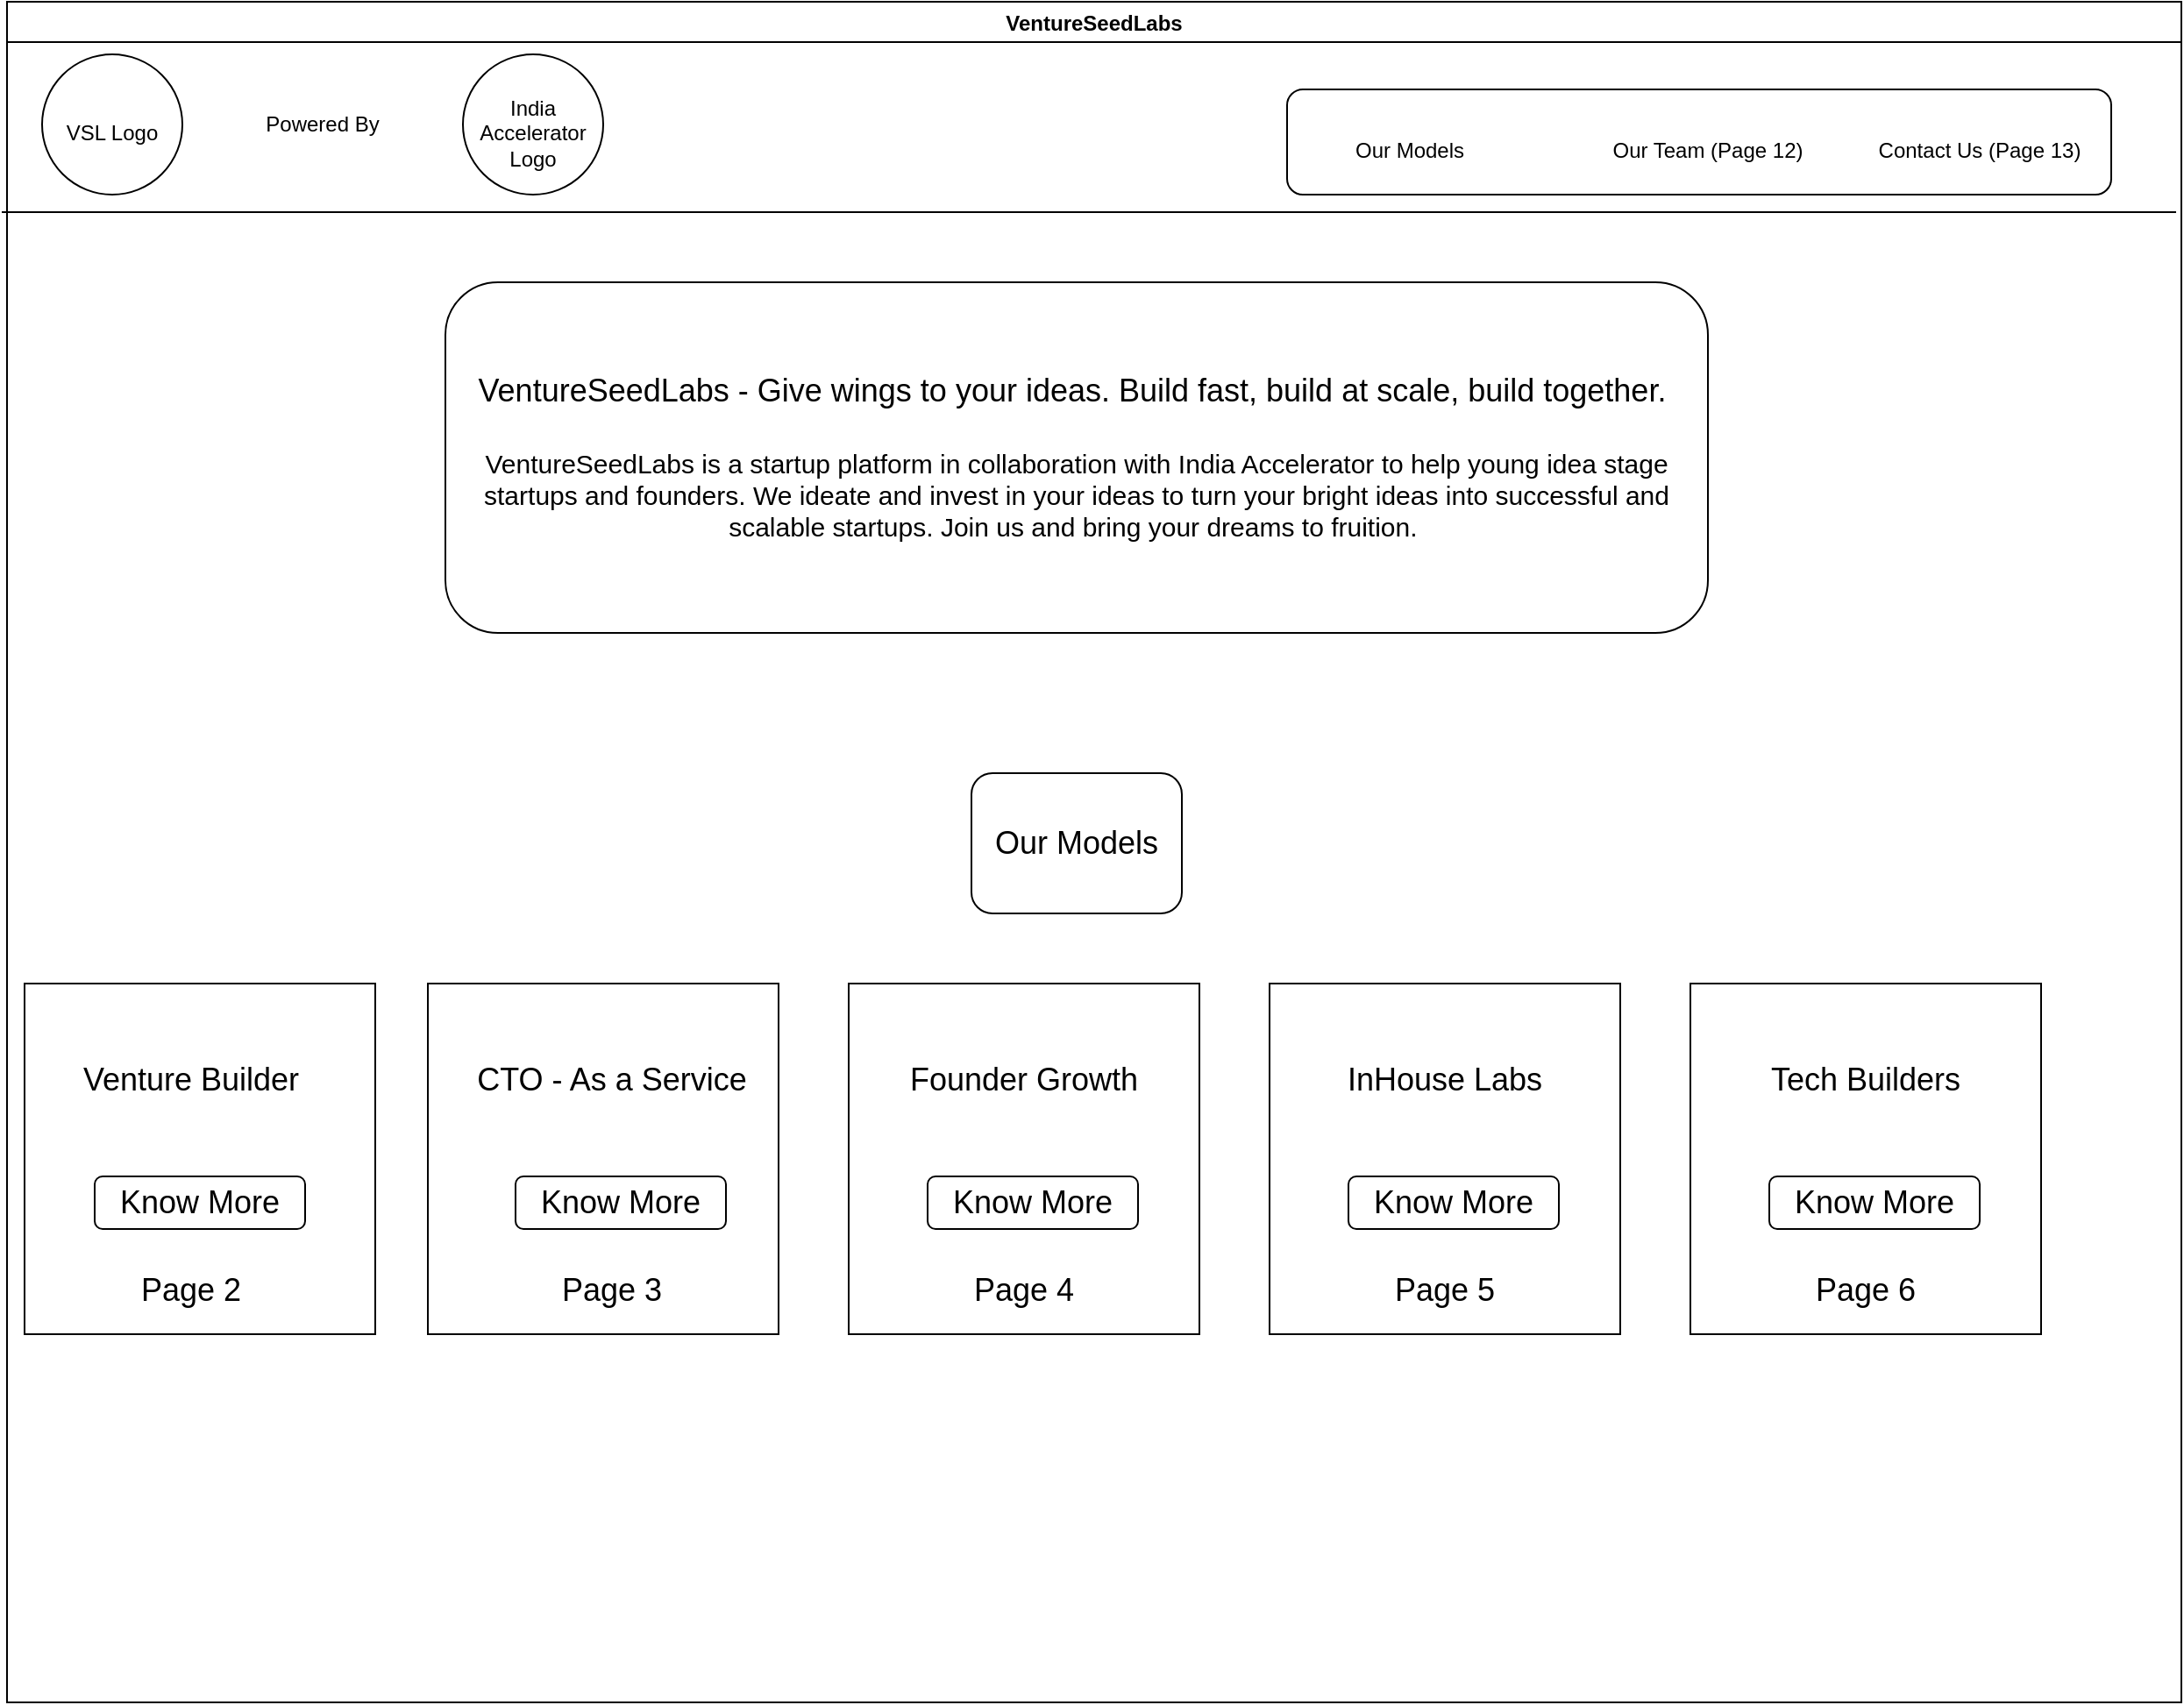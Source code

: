<mxfile version="16.2.7" type="github" pages="13">
  <diagram id="rbAwEeXNuUjx4V6ViA0t" name="Home Page">
    <mxGraphModel dx="1577" dy="1077" grid="1" gridSize="10" guides="1" tooltips="1" connect="1" arrows="1" fold="1" page="1" pageScale="1" pageWidth="3300" pageHeight="4681" background="#FFFFFF" math="0" shadow="0">
      <root>
        <mxCell id="0" />
        <mxCell id="1" parent="0" />
        <mxCell id="JtJ2rN92n4heIr2tVQup-1" value="VentureSeedLabs" style="swimlane;" parent="1" vertex="1">
          <mxGeometry x="403" y="160" width="1240" height="970" as="geometry" />
        </mxCell>
        <mxCell id="JtJ2rN92n4heIr2tVQup-4" value="" style="ellipse;whiteSpace=wrap;html=1;aspect=fixed;" parent="JtJ2rN92n4heIr2tVQup-1" vertex="1">
          <mxGeometry x="20" y="30" width="80" height="80" as="geometry" />
        </mxCell>
        <mxCell id="JtJ2rN92n4heIr2tVQup-5" value="VSL Logo" style="text;html=1;strokeColor=none;fillColor=none;align=center;verticalAlign=middle;whiteSpace=wrap;rounded=0;" parent="JtJ2rN92n4heIr2tVQup-1" vertex="1">
          <mxGeometry x="30" y="60" width="60" height="30" as="geometry" />
        </mxCell>
        <mxCell id="JtJ2rN92n4heIr2tVQup-6" value="Powered By" style="text;html=1;strokeColor=none;fillColor=none;align=center;verticalAlign=middle;whiteSpace=wrap;rounded=0;" parent="JtJ2rN92n4heIr2tVQup-1" vertex="1">
          <mxGeometry x="130" y="55" width="100" height="30" as="geometry" />
        </mxCell>
        <mxCell id="JtJ2rN92n4heIr2tVQup-7" value="" style="ellipse;whiteSpace=wrap;html=1;aspect=fixed;" parent="JtJ2rN92n4heIr2tVQup-1" vertex="1">
          <mxGeometry x="260" y="30" width="80" height="80" as="geometry" />
        </mxCell>
        <mxCell id="JtJ2rN92n4heIr2tVQup-8" value="India Accelerator Logo" style="text;html=1;strokeColor=none;fillColor=none;align=center;verticalAlign=middle;whiteSpace=wrap;rounded=0;" parent="JtJ2rN92n4heIr2tVQup-1" vertex="1">
          <mxGeometry x="270" y="60" width="60" height="30" as="geometry" />
        </mxCell>
        <mxCell id="JtJ2rN92n4heIr2tVQup-9" value="" style="rounded=1;whiteSpace=wrap;html=1;" parent="JtJ2rN92n4heIr2tVQup-1" vertex="1">
          <mxGeometry x="730" y="50" width="470" height="60" as="geometry" />
        </mxCell>
        <mxCell id="JtJ2rN92n4heIr2tVQup-10" value="Our Models" style="text;html=1;strokeColor=none;fillColor=none;align=center;verticalAlign=middle;whiteSpace=wrap;rounded=0;" parent="JtJ2rN92n4heIr2tVQup-1" vertex="1">
          <mxGeometry x="750" y="70" width="100" height="30" as="geometry" />
        </mxCell>
        <mxCell id="JtJ2rN92n4heIr2tVQup-11" value="Our Team (Page 12)" style="text;html=1;strokeColor=none;fillColor=none;align=center;verticalAlign=middle;whiteSpace=wrap;rounded=0;" parent="JtJ2rN92n4heIr2tVQup-1" vertex="1">
          <mxGeometry x="910" y="70" width="120" height="30" as="geometry" />
        </mxCell>
        <mxCell id="JtJ2rN92n4heIr2tVQup-12" value="Contact Us (Page 13)" style="text;html=1;strokeColor=none;fillColor=none;align=center;verticalAlign=middle;whiteSpace=wrap;rounded=0;" parent="JtJ2rN92n4heIr2tVQup-1" vertex="1">
          <mxGeometry x="1060" y="70" width="130" height="30" as="geometry" />
        </mxCell>
        <mxCell id="JtJ2rN92n4heIr2tVQup-13" value="&lt;div style=&quot;font-size: 18px&quot;&gt;&lt;font style=&quot;font-size: 18px&quot;&gt;VentureSeedLabs - Give wings to your ideas. Build fast, build at scale, build together.&amp;nbsp;&lt;/font&gt;&lt;/div&gt;&lt;div style=&quot;font-size: 18px&quot;&gt;&lt;font style=&quot;font-size: 18px&quot;&gt;&lt;br&gt;&lt;/font&gt;&lt;/div&gt;&lt;div style=&quot;font-size: 15px&quot;&gt;&lt;font style=&quot;font-size: 15px&quot;&gt;VentureSeedLabs is a startup platform in collaboration with India Accelerator to help young idea stage startups and founders. We ideate and invest in your ideas to turn your bright ideas into successful and scalable startups. Join us and bring your dreams to fruition.&amp;nbsp;&lt;/font&gt;&lt;/div&gt;" style="rounded=1;whiteSpace=wrap;html=1;" parent="JtJ2rN92n4heIr2tVQup-1" vertex="1">
          <mxGeometry x="250" y="160" width="720" height="200" as="geometry" />
        </mxCell>
        <mxCell id="JtJ2rN92n4heIr2tVQup-14" value="Our Models" style="rounded=1;whiteSpace=wrap;html=1;fontSize=18;" parent="JtJ2rN92n4heIr2tVQup-1" vertex="1">
          <mxGeometry x="550" y="440" width="120" height="80" as="geometry" />
        </mxCell>
        <mxCell id="JtJ2rN92n4heIr2tVQup-15" value="" style="whiteSpace=wrap;html=1;aspect=fixed;fontSize=18;" parent="JtJ2rN92n4heIr2tVQup-1" vertex="1">
          <mxGeometry x="10" y="560" width="200" height="200" as="geometry" />
        </mxCell>
        <mxCell id="JtJ2rN92n4heIr2tVQup-16" value="" style="whiteSpace=wrap;html=1;aspect=fixed;fontSize=18;" parent="JtJ2rN92n4heIr2tVQup-1" vertex="1">
          <mxGeometry x="240" y="560" width="200" height="200" as="geometry" />
        </mxCell>
        <mxCell id="JtJ2rN92n4heIr2tVQup-17" value="" style="whiteSpace=wrap;html=1;aspect=fixed;fontSize=18;" parent="JtJ2rN92n4heIr2tVQup-1" vertex="1">
          <mxGeometry x="480" y="560" width="200" height="200" as="geometry" />
        </mxCell>
        <mxCell id="JtJ2rN92n4heIr2tVQup-18" value="" style="whiteSpace=wrap;html=1;aspect=fixed;fontSize=18;" parent="JtJ2rN92n4heIr2tVQup-1" vertex="1">
          <mxGeometry x="720" y="560" width="200" height="200" as="geometry" />
        </mxCell>
        <mxCell id="JtJ2rN92n4heIr2tVQup-19" value="" style="whiteSpace=wrap;html=1;aspect=fixed;fontSize=18;" parent="JtJ2rN92n4heIr2tVQup-1" vertex="1">
          <mxGeometry x="960" y="560" width="200" height="200" as="geometry" />
        </mxCell>
        <mxCell id="JtJ2rN92n4heIr2tVQup-20" value="Venture Builder" style="text;html=1;strokeColor=none;fillColor=none;align=center;verticalAlign=middle;whiteSpace=wrap;rounded=0;fontSize=18;" parent="JtJ2rN92n4heIr2tVQup-1" vertex="1">
          <mxGeometry x="20" y="600" width="170" height="30" as="geometry" />
        </mxCell>
        <mxCell id="JtJ2rN92n4heIr2tVQup-21" value="Know More" style="rounded=1;whiteSpace=wrap;html=1;fontSize=18;" parent="JtJ2rN92n4heIr2tVQup-1" vertex="1">
          <mxGeometry x="50" y="670" width="120" height="30" as="geometry" />
        </mxCell>
        <mxCell id="JtJ2rN92n4heIr2tVQup-22" value="Page 2" style="text;html=1;strokeColor=none;fillColor=none;align=center;verticalAlign=middle;whiteSpace=wrap;rounded=0;fontSize=18;" parent="JtJ2rN92n4heIr2tVQup-1" vertex="1">
          <mxGeometry x="70" y="720" width="70" height="30" as="geometry" />
        </mxCell>
        <mxCell id="JtJ2rN92n4heIr2tVQup-23" value="CTO - As a Service" style="text;html=1;strokeColor=none;fillColor=none;align=center;verticalAlign=middle;whiteSpace=wrap;rounded=0;fontSize=18;" parent="JtJ2rN92n4heIr2tVQup-1" vertex="1">
          <mxGeometry x="260" y="600" width="170" height="30" as="geometry" />
        </mxCell>
        <mxCell id="JtJ2rN92n4heIr2tVQup-24" value="Know More" style="rounded=1;whiteSpace=wrap;html=1;fontSize=18;" parent="JtJ2rN92n4heIr2tVQup-1" vertex="1">
          <mxGeometry x="290" y="670" width="120" height="30" as="geometry" />
        </mxCell>
        <mxCell id="JtJ2rN92n4heIr2tVQup-25" value="Page 3" style="text;html=1;strokeColor=none;fillColor=none;align=center;verticalAlign=middle;whiteSpace=wrap;rounded=0;fontSize=18;" parent="JtJ2rN92n4heIr2tVQup-1" vertex="1">
          <mxGeometry x="310" y="720" width="70" height="30" as="geometry" />
        </mxCell>
        <mxCell id="JtJ2rN92n4heIr2tVQup-26" value="Founder Growth" style="text;html=1;strokeColor=none;fillColor=none;align=center;verticalAlign=middle;whiteSpace=wrap;rounded=0;fontSize=18;" parent="JtJ2rN92n4heIr2tVQup-1" vertex="1">
          <mxGeometry x="495" y="600" width="170" height="30" as="geometry" />
        </mxCell>
        <mxCell id="JtJ2rN92n4heIr2tVQup-27" value="Know More" style="rounded=1;whiteSpace=wrap;html=1;fontSize=18;" parent="JtJ2rN92n4heIr2tVQup-1" vertex="1">
          <mxGeometry x="525" y="670" width="120" height="30" as="geometry" />
        </mxCell>
        <mxCell id="JtJ2rN92n4heIr2tVQup-28" value="Page 4" style="text;html=1;strokeColor=none;fillColor=none;align=center;verticalAlign=middle;whiteSpace=wrap;rounded=0;fontSize=18;" parent="JtJ2rN92n4heIr2tVQup-1" vertex="1">
          <mxGeometry x="545" y="720" width="70" height="30" as="geometry" />
        </mxCell>
        <mxCell id="JtJ2rN92n4heIr2tVQup-29" value="InHouse Labs" style="text;html=1;strokeColor=none;fillColor=none;align=center;verticalAlign=middle;whiteSpace=wrap;rounded=0;fontSize=18;" parent="JtJ2rN92n4heIr2tVQup-1" vertex="1">
          <mxGeometry x="735" y="600" width="170" height="30" as="geometry" />
        </mxCell>
        <mxCell id="JtJ2rN92n4heIr2tVQup-30" value="Know More" style="rounded=1;whiteSpace=wrap;html=1;fontSize=18;" parent="JtJ2rN92n4heIr2tVQup-1" vertex="1">
          <mxGeometry x="765" y="670" width="120" height="30" as="geometry" />
        </mxCell>
        <mxCell id="JtJ2rN92n4heIr2tVQup-31" value="Page 5" style="text;html=1;strokeColor=none;fillColor=none;align=center;verticalAlign=middle;whiteSpace=wrap;rounded=0;fontSize=18;" parent="JtJ2rN92n4heIr2tVQup-1" vertex="1">
          <mxGeometry x="785" y="720" width="70" height="30" as="geometry" />
        </mxCell>
        <mxCell id="JtJ2rN92n4heIr2tVQup-32" value="Tech Builders" style="text;html=1;strokeColor=none;fillColor=none;align=center;verticalAlign=middle;whiteSpace=wrap;rounded=0;fontSize=18;" parent="JtJ2rN92n4heIr2tVQup-1" vertex="1">
          <mxGeometry x="975" y="600" width="170" height="30" as="geometry" />
        </mxCell>
        <mxCell id="JtJ2rN92n4heIr2tVQup-33" value="Know More" style="rounded=1;whiteSpace=wrap;html=1;fontSize=18;" parent="JtJ2rN92n4heIr2tVQup-1" vertex="1">
          <mxGeometry x="1005" y="670" width="120" height="30" as="geometry" />
        </mxCell>
        <mxCell id="JtJ2rN92n4heIr2tVQup-34" value="Page 6" style="text;html=1;strokeColor=none;fillColor=none;align=center;verticalAlign=middle;whiteSpace=wrap;rounded=0;fontSize=18;" parent="JtJ2rN92n4heIr2tVQup-1" vertex="1">
          <mxGeometry x="1025" y="720" width="70" height="30" as="geometry" />
        </mxCell>
        <mxCell id="JtJ2rN92n4heIr2tVQup-3" value="" style="endArrow=none;html=1;rounded=0;" parent="1" edge="1">
          <mxGeometry width="50" height="50" relative="1" as="geometry">
            <mxPoint x="400" y="280" as="sourcePoint" />
            <mxPoint x="1640" y="280" as="targetPoint" />
          </mxGeometry>
        </mxCell>
      </root>
    </mxGraphModel>
  </diagram>
  <diagram id="kBw9785612ClEkIWHWKO" name="Venture Builder">
    <mxGraphModel dx="1351" dy="923" grid="1" gridSize="10" guides="1" tooltips="1" connect="1" arrows="1" fold="1" page="1" pageScale="1" pageWidth="3300" pageHeight="4681" math="0" shadow="0">
      <root>
        <mxCell id="-XawZFPsfkbd31cXzt6R-0" />
        <mxCell id="-XawZFPsfkbd31cXzt6R-1" parent="-XawZFPsfkbd31cXzt6R-0" />
        <mxCell id="TUGtd-KSBLQ66YEcIt8C-0" value="VentureSeedLabs" style="swimlane;" parent="-XawZFPsfkbd31cXzt6R-1" vertex="1">
          <mxGeometry x="400" y="160" width="1240" height="970" as="geometry" />
        </mxCell>
        <mxCell id="TUGtd-KSBLQ66YEcIt8C-1" value="" style="ellipse;whiteSpace=wrap;html=1;aspect=fixed;" parent="TUGtd-KSBLQ66YEcIt8C-0" vertex="1">
          <mxGeometry x="20" y="30" width="80" height="80" as="geometry" />
        </mxCell>
        <mxCell id="TUGtd-KSBLQ66YEcIt8C-2" value="iStartupWings Logo" style="text;html=1;strokeColor=none;fillColor=none;align=center;verticalAlign=middle;whiteSpace=wrap;rounded=0;" parent="TUGtd-KSBLQ66YEcIt8C-0" vertex="1">
          <mxGeometry x="30" y="60" width="60" height="30" as="geometry" />
        </mxCell>
        <mxCell id="TUGtd-KSBLQ66YEcIt8C-3" value="Powered By" style="text;html=1;strokeColor=none;fillColor=none;align=center;verticalAlign=middle;whiteSpace=wrap;rounded=0;" parent="TUGtd-KSBLQ66YEcIt8C-0" vertex="1">
          <mxGeometry x="130" y="55" width="100" height="30" as="geometry" />
        </mxCell>
        <mxCell id="TUGtd-KSBLQ66YEcIt8C-4" value="" style="ellipse;whiteSpace=wrap;html=1;aspect=fixed;" parent="TUGtd-KSBLQ66YEcIt8C-0" vertex="1">
          <mxGeometry x="260" y="30" width="80" height="80" as="geometry" />
        </mxCell>
        <mxCell id="TUGtd-KSBLQ66YEcIt8C-5" value="India Accelerator Logo" style="text;html=1;strokeColor=none;fillColor=none;align=center;verticalAlign=middle;whiteSpace=wrap;rounded=0;" parent="TUGtd-KSBLQ66YEcIt8C-0" vertex="1">
          <mxGeometry x="270" y="60" width="60" height="30" as="geometry" />
        </mxCell>
        <mxCell id="TUGtd-KSBLQ66YEcIt8C-6" value="" style="rounded=1;whiteSpace=wrap;html=1;" parent="TUGtd-KSBLQ66YEcIt8C-0" vertex="1">
          <mxGeometry x="730" y="50" width="470" height="60" as="geometry" />
        </mxCell>
        <mxCell id="TUGtd-KSBLQ66YEcIt8C-7" value="Home" style="text;html=1;strokeColor=none;fillColor=none;align=center;verticalAlign=middle;whiteSpace=wrap;rounded=0;" parent="TUGtd-KSBLQ66YEcIt8C-0" vertex="1">
          <mxGeometry x="750" y="70" width="100" height="30" as="geometry" />
        </mxCell>
        <mxCell id="TUGtd-KSBLQ66YEcIt8C-8" value="Our Team" style="text;html=1;strokeColor=none;fillColor=none;align=center;verticalAlign=middle;whiteSpace=wrap;rounded=0;" parent="TUGtd-KSBLQ66YEcIt8C-0" vertex="1">
          <mxGeometry x="910" y="70" width="100" height="30" as="geometry" />
        </mxCell>
        <mxCell id="TUGtd-KSBLQ66YEcIt8C-9" value="Contact Us" style="text;html=1;strokeColor=none;fillColor=none;align=center;verticalAlign=middle;whiteSpace=wrap;rounded=0;" parent="TUGtd-KSBLQ66YEcIt8C-0" vertex="1">
          <mxGeometry x="1080" y="70" width="100" height="30" as="geometry" />
        </mxCell>
        <mxCell id="TUGtd-KSBLQ66YEcIt8C-10" value="&lt;div&gt;&lt;div&gt;&lt;span style=&quot;font-size: 18px&quot;&gt;Venture Builder Model&amp;nbsp;&lt;/span&gt;&lt;/div&gt;&lt;div&gt;&lt;span style=&quot;font-size: 18px&quot;&gt;&lt;br&gt;&lt;/span&gt;&lt;/div&gt;&lt;div&gt;&lt;span style=&quot;font-size: 18px&quot;&gt;Let us be part of your startup journey in every way from Day 1. We will invest our energy and our resources to co-found your venture with you. You bring in your resources and we bring in ours and we go in equal partners to build something beautiful and valuable.&amp;nbsp;&lt;/span&gt;&lt;/div&gt;&lt;div&gt;&lt;span style=&quot;font-size: 18px&quot;&gt;&lt;br&gt;&lt;/span&gt;&lt;/div&gt;&lt;div&gt;&lt;span style=&quot;font-size: 18px&quot;&gt;Best For - Idea Stage Startups&lt;/span&gt;&lt;/div&gt;&lt;/div&gt;" style="rounded=1;whiteSpace=wrap;html=1;" parent="TUGtd-KSBLQ66YEcIt8C-0" vertex="1">
          <mxGeometry x="250" y="160" width="720" height="200" as="geometry" />
        </mxCell>
        <mxCell id="TUGtd-KSBLQ66YEcIt8C-18" value="Submit Interest" style="rounded=1;whiteSpace=wrap;html=1;fontSize=18;" parent="TUGtd-KSBLQ66YEcIt8C-0" vertex="1">
          <mxGeometry x="540" y="440" width="140" height="30" as="geometry" />
        </mxCell>
        <mxCell id="TUGtd-KSBLQ66YEcIt8C-19" value="Page 7" style="text;html=1;strokeColor=none;fillColor=none;align=center;verticalAlign=middle;whiteSpace=wrap;rounded=0;fontSize=18;" parent="TUGtd-KSBLQ66YEcIt8C-0" vertex="1">
          <mxGeometry x="585" y="490" width="70" height="30" as="geometry" />
        </mxCell>
        <mxCell id="TUGtd-KSBLQ66YEcIt8C-32" value="" style="endArrow=none;html=1;rounded=0;" parent="-XawZFPsfkbd31cXzt6R-1" edge="1">
          <mxGeometry width="50" height="50" relative="1" as="geometry">
            <mxPoint x="400" y="280" as="sourcePoint" />
            <mxPoint x="1640" y="280" as="targetPoint" />
          </mxGeometry>
        </mxCell>
      </root>
    </mxGraphModel>
  </diagram>
  <diagram id="pOjctjGr3d-DTDdJaB1w" name="CTO As A Service">
    <mxGraphModel dx="1351" dy="923" grid="1" gridSize="10" guides="1" tooltips="1" connect="1" arrows="1" fold="1" page="1" pageScale="1" pageWidth="3300" pageHeight="4681" math="0" shadow="0">
      <root>
        <mxCell id="6SK58al76nWCaRZFAXIG-0" />
        <mxCell id="6SK58al76nWCaRZFAXIG-1" parent="6SK58al76nWCaRZFAXIG-0" />
        <mxCell id="JKZrnRIAe60_HpN_opUd-0" value="VentureSeedLabs" style="swimlane;" parent="6SK58al76nWCaRZFAXIG-1" vertex="1">
          <mxGeometry x="400" y="160" width="1240" height="970" as="geometry" />
        </mxCell>
        <mxCell id="JKZrnRIAe60_HpN_opUd-1" value="" style="ellipse;whiteSpace=wrap;html=1;aspect=fixed;" parent="JKZrnRIAe60_HpN_opUd-0" vertex="1">
          <mxGeometry x="20" y="30" width="80" height="80" as="geometry" />
        </mxCell>
        <mxCell id="JKZrnRIAe60_HpN_opUd-2" value="iStartupWings Logo" style="text;html=1;strokeColor=none;fillColor=none;align=center;verticalAlign=middle;whiteSpace=wrap;rounded=0;" parent="JKZrnRIAe60_HpN_opUd-0" vertex="1">
          <mxGeometry x="30" y="60" width="60" height="30" as="geometry" />
        </mxCell>
        <mxCell id="JKZrnRIAe60_HpN_opUd-3" value="Powered By" style="text;html=1;strokeColor=none;fillColor=none;align=center;verticalAlign=middle;whiteSpace=wrap;rounded=0;" parent="JKZrnRIAe60_HpN_opUd-0" vertex="1">
          <mxGeometry x="130" y="55" width="100" height="30" as="geometry" />
        </mxCell>
        <mxCell id="JKZrnRIAe60_HpN_opUd-4" value="" style="ellipse;whiteSpace=wrap;html=1;aspect=fixed;" parent="JKZrnRIAe60_HpN_opUd-0" vertex="1">
          <mxGeometry x="260" y="30" width="80" height="80" as="geometry" />
        </mxCell>
        <mxCell id="JKZrnRIAe60_HpN_opUd-5" value="India Accelerator Logo" style="text;html=1;strokeColor=none;fillColor=none;align=center;verticalAlign=middle;whiteSpace=wrap;rounded=0;" parent="JKZrnRIAe60_HpN_opUd-0" vertex="1">
          <mxGeometry x="270" y="60" width="60" height="30" as="geometry" />
        </mxCell>
        <mxCell id="JKZrnRIAe60_HpN_opUd-6" value="" style="rounded=1;whiteSpace=wrap;html=1;" parent="JKZrnRIAe60_HpN_opUd-0" vertex="1">
          <mxGeometry x="730" y="50" width="470" height="60" as="geometry" />
        </mxCell>
        <mxCell id="JKZrnRIAe60_HpN_opUd-7" value="Home" style="text;html=1;strokeColor=none;fillColor=none;align=center;verticalAlign=middle;whiteSpace=wrap;rounded=0;" parent="JKZrnRIAe60_HpN_opUd-0" vertex="1">
          <mxGeometry x="750" y="70" width="100" height="30" as="geometry" />
        </mxCell>
        <mxCell id="JKZrnRIAe60_HpN_opUd-8" value="Our Team" style="text;html=1;strokeColor=none;fillColor=none;align=center;verticalAlign=middle;whiteSpace=wrap;rounded=0;" parent="JKZrnRIAe60_HpN_opUd-0" vertex="1">
          <mxGeometry x="910" y="70" width="100" height="30" as="geometry" />
        </mxCell>
        <mxCell id="JKZrnRIAe60_HpN_opUd-9" value="Contact Us" style="text;html=1;strokeColor=none;fillColor=none;align=center;verticalAlign=middle;whiteSpace=wrap;rounded=0;" parent="JKZrnRIAe60_HpN_opUd-0" vertex="1">
          <mxGeometry x="1080" y="70" width="100" height="30" as="geometry" />
        </mxCell>
        <mxCell id="JKZrnRIAe60_HpN_opUd-10" value="&lt;div&gt;&lt;span style=&quot;font-size: 18px&quot;&gt;&amp;nbsp;CTO As A Service Model&lt;/span&gt;&lt;/div&gt;&lt;div&gt;&lt;span style=&quot;font-size: 18px&quot;&gt;&lt;br&gt;&lt;/span&gt;&lt;/div&gt;&lt;div&gt;&lt;span style=&quot;font-size: 18px&quot;&gt;You have an idea. You are the CEO. You have done some work or could be at an idea stage.But Tech is a black hole? Struggling to decide the tech stack? Or Maybe you are still unclear on the product? Let us come in and be your CTO and take those worries away.&amp;nbsp;&lt;/span&gt;&lt;/div&gt;&lt;div&gt;&lt;span style=&quot;font-size: 18px&quot;&gt;&lt;br&gt;&lt;/span&gt;&lt;/div&gt;&lt;div&gt;&lt;span style=&quot;font-size: 18px&quot;&gt;Best For - Idea Stage Startups or even a little later&lt;/span&gt;&lt;/div&gt;" style="rounded=1;whiteSpace=wrap;html=1;" parent="JKZrnRIAe60_HpN_opUd-0" vertex="1">
          <mxGeometry x="250" y="160" width="720" height="200" as="geometry" />
        </mxCell>
        <mxCell id="JKZrnRIAe60_HpN_opUd-11" value="Submit Interest" style="rounded=1;whiteSpace=wrap;html=1;fontSize=18;" parent="JKZrnRIAe60_HpN_opUd-0" vertex="1">
          <mxGeometry x="540" y="440" width="140" height="30" as="geometry" />
        </mxCell>
        <mxCell id="JKZrnRIAe60_HpN_opUd-12" value="Page 8" style="text;html=1;strokeColor=none;fillColor=none;align=center;verticalAlign=middle;whiteSpace=wrap;rounded=0;fontSize=18;" parent="JKZrnRIAe60_HpN_opUd-0" vertex="1">
          <mxGeometry x="585" y="490" width="70" height="30" as="geometry" />
        </mxCell>
        <mxCell id="JKZrnRIAe60_HpN_opUd-13" value="" style="endArrow=none;html=1;rounded=0;" parent="6SK58al76nWCaRZFAXIG-1" edge="1">
          <mxGeometry width="50" height="50" relative="1" as="geometry">
            <mxPoint x="400" y="280" as="sourcePoint" />
            <mxPoint x="1640" y="280" as="targetPoint" />
          </mxGeometry>
        </mxCell>
      </root>
    </mxGraphModel>
  </diagram>
  <diagram id="lMDC_MjRiKJZWeScFvBz" name="Founder Growth">
    <mxGraphModel dx="1261" dy="861" grid="1" gridSize="10" guides="1" tooltips="1" connect="1" arrows="1" fold="1" page="1" pageScale="1" pageWidth="3300" pageHeight="4681" math="0" shadow="0">
      <root>
        <mxCell id="NmCbIwwX7zv49qnfLt6s-0" />
        <mxCell id="NmCbIwwX7zv49qnfLt6s-1" parent="NmCbIwwX7zv49qnfLt6s-0" />
        <mxCell id="bi2NAntGXiNcKNLHcgWN-0" value="VentureSeedLabs" style="swimlane;" parent="NmCbIwwX7zv49qnfLt6s-1" vertex="1">
          <mxGeometry x="400" y="160" width="1240" height="970" as="geometry" />
        </mxCell>
        <mxCell id="bi2NAntGXiNcKNLHcgWN-1" value="" style="ellipse;whiteSpace=wrap;html=1;aspect=fixed;" parent="bi2NAntGXiNcKNLHcgWN-0" vertex="1">
          <mxGeometry x="20" y="30" width="80" height="80" as="geometry" />
        </mxCell>
        <mxCell id="bi2NAntGXiNcKNLHcgWN-2" value="iStartupWings Logo" style="text;html=1;strokeColor=none;fillColor=none;align=center;verticalAlign=middle;whiteSpace=wrap;rounded=0;" parent="bi2NAntGXiNcKNLHcgWN-0" vertex="1">
          <mxGeometry x="30" y="60" width="60" height="30" as="geometry" />
        </mxCell>
        <mxCell id="bi2NAntGXiNcKNLHcgWN-3" value="Powered By" style="text;html=1;strokeColor=none;fillColor=none;align=center;verticalAlign=middle;whiteSpace=wrap;rounded=0;" parent="bi2NAntGXiNcKNLHcgWN-0" vertex="1">
          <mxGeometry x="130" y="55" width="100" height="30" as="geometry" />
        </mxCell>
        <mxCell id="bi2NAntGXiNcKNLHcgWN-4" value="" style="ellipse;whiteSpace=wrap;html=1;aspect=fixed;" parent="bi2NAntGXiNcKNLHcgWN-0" vertex="1">
          <mxGeometry x="260" y="30" width="80" height="80" as="geometry" />
        </mxCell>
        <mxCell id="bi2NAntGXiNcKNLHcgWN-5" value="India Accelerator Logo" style="text;html=1;strokeColor=none;fillColor=none;align=center;verticalAlign=middle;whiteSpace=wrap;rounded=0;" parent="bi2NAntGXiNcKNLHcgWN-0" vertex="1">
          <mxGeometry x="270" y="60" width="60" height="30" as="geometry" />
        </mxCell>
        <mxCell id="bi2NAntGXiNcKNLHcgWN-6" value="" style="rounded=1;whiteSpace=wrap;html=1;" parent="bi2NAntGXiNcKNLHcgWN-0" vertex="1">
          <mxGeometry x="730" y="50" width="470" height="60" as="geometry" />
        </mxCell>
        <mxCell id="bi2NAntGXiNcKNLHcgWN-7" value="Home" style="text;html=1;strokeColor=none;fillColor=none;align=center;verticalAlign=middle;whiteSpace=wrap;rounded=0;" parent="bi2NAntGXiNcKNLHcgWN-0" vertex="1">
          <mxGeometry x="750" y="70" width="100" height="30" as="geometry" />
        </mxCell>
        <mxCell id="bi2NAntGXiNcKNLHcgWN-8" value="Our Team" style="text;html=1;strokeColor=none;fillColor=none;align=center;verticalAlign=middle;whiteSpace=wrap;rounded=0;" parent="bi2NAntGXiNcKNLHcgWN-0" vertex="1">
          <mxGeometry x="910" y="70" width="100" height="30" as="geometry" />
        </mxCell>
        <mxCell id="bi2NAntGXiNcKNLHcgWN-9" value="Contact Us" style="text;html=1;strokeColor=none;fillColor=none;align=center;verticalAlign=middle;whiteSpace=wrap;rounded=0;" parent="bi2NAntGXiNcKNLHcgWN-0" vertex="1">
          <mxGeometry x="1080" y="70" width="100" height="30" as="geometry" />
        </mxCell>
        <mxCell id="bi2NAntGXiNcKNLHcgWN-10" value="&lt;div&gt;&lt;span style=&quot;font-size: 18px&quot;&gt;Founder Growth Model&lt;/span&gt;&lt;/div&gt;&lt;div&gt;&lt;span style=&quot;font-size: 18px&quot;&gt;&lt;br&gt;&lt;/span&gt;&lt;/div&gt;&lt;div&gt;&lt;span style=&quot;font-size: 18px&quot;&gt;We have our own idea bank as well. And we are looking for committed founders to join us in executing these ideas. Great opportunity to join an existing idea and build the venture from scratch @equity.&lt;/span&gt;&lt;/div&gt;&lt;div&gt;&lt;span style=&quot;font-size: 18px&quot;&gt;&lt;br&gt;&lt;/span&gt;&lt;/div&gt;&lt;div&gt;&lt;span style=&quot;font-size: 18px&quot;&gt;Best For - Young or experienced founders who want to join us in executing stellar ideas.&lt;/span&gt;&lt;/div&gt;" style="rounded=1;whiteSpace=wrap;html=1;" parent="bi2NAntGXiNcKNLHcgWN-0" vertex="1">
          <mxGeometry x="250" y="160" width="720" height="200" as="geometry" />
        </mxCell>
        <mxCell id="bi2NAntGXiNcKNLHcgWN-11" value="Submit Interest" style="rounded=1;whiteSpace=wrap;html=1;fontSize=18;" parent="bi2NAntGXiNcKNLHcgWN-0" vertex="1">
          <mxGeometry x="540" y="440" width="140" height="30" as="geometry" />
        </mxCell>
        <mxCell id="bi2NAntGXiNcKNLHcgWN-12" value="Page 9" style="text;html=1;strokeColor=none;fillColor=none;align=center;verticalAlign=middle;whiteSpace=wrap;rounded=0;fontSize=18;" parent="bi2NAntGXiNcKNLHcgWN-0" vertex="1">
          <mxGeometry x="585" y="490" width="70" height="30" as="geometry" />
        </mxCell>
        <mxCell id="bi2NAntGXiNcKNLHcgWN-13" value="" style="endArrow=none;html=1;rounded=0;" parent="NmCbIwwX7zv49qnfLt6s-1" edge="1">
          <mxGeometry width="50" height="50" relative="1" as="geometry">
            <mxPoint x="400" y="280" as="sourcePoint" />
            <mxPoint x="1640" y="280" as="targetPoint" />
          </mxGeometry>
        </mxCell>
      </root>
    </mxGraphModel>
  </diagram>
  <diagram id="z8GoXHc17XIyJkdJkP8u" name="Wings Power">
    <mxGraphModel dx="1351" dy="923" grid="1" gridSize="10" guides="1" tooltips="1" connect="1" arrows="1" fold="1" page="1" pageScale="1" pageWidth="3300" pageHeight="4681" math="0" shadow="0">
      <root>
        <mxCell id="EuSNb4evP0saNQpwbmeL-0" />
        <mxCell id="EuSNb4evP0saNQpwbmeL-1" parent="EuSNb4evP0saNQpwbmeL-0" />
        <mxCell id="c8hUk6EW3_F2KPBmQO67-0" value="VentureSeedLabs" style="swimlane;" parent="EuSNb4evP0saNQpwbmeL-1" vertex="1">
          <mxGeometry x="400" y="160" width="1240" height="970" as="geometry" />
        </mxCell>
        <mxCell id="c8hUk6EW3_F2KPBmQO67-1" value="" style="ellipse;whiteSpace=wrap;html=1;aspect=fixed;" parent="c8hUk6EW3_F2KPBmQO67-0" vertex="1">
          <mxGeometry x="20" y="30" width="80" height="80" as="geometry" />
        </mxCell>
        <mxCell id="c8hUk6EW3_F2KPBmQO67-2" value="iStartupWings Logo" style="text;html=1;strokeColor=none;fillColor=none;align=center;verticalAlign=middle;whiteSpace=wrap;rounded=0;" parent="c8hUk6EW3_F2KPBmQO67-0" vertex="1">
          <mxGeometry x="30" y="60" width="60" height="30" as="geometry" />
        </mxCell>
        <mxCell id="c8hUk6EW3_F2KPBmQO67-3" value="Powered By" style="text;html=1;strokeColor=none;fillColor=none;align=center;verticalAlign=middle;whiteSpace=wrap;rounded=0;" parent="c8hUk6EW3_F2KPBmQO67-0" vertex="1">
          <mxGeometry x="130" y="55" width="100" height="30" as="geometry" />
        </mxCell>
        <mxCell id="c8hUk6EW3_F2KPBmQO67-4" value="" style="ellipse;whiteSpace=wrap;html=1;aspect=fixed;" parent="c8hUk6EW3_F2KPBmQO67-0" vertex="1">
          <mxGeometry x="260" y="30" width="80" height="80" as="geometry" />
        </mxCell>
        <mxCell id="c8hUk6EW3_F2KPBmQO67-5" value="India Accelerator Logo" style="text;html=1;strokeColor=none;fillColor=none;align=center;verticalAlign=middle;whiteSpace=wrap;rounded=0;" parent="c8hUk6EW3_F2KPBmQO67-0" vertex="1">
          <mxGeometry x="270" y="60" width="60" height="30" as="geometry" />
        </mxCell>
        <mxCell id="c8hUk6EW3_F2KPBmQO67-6" value="" style="rounded=1;whiteSpace=wrap;html=1;" parent="c8hUk6EW3_F2KPBmQO67-0" vertex="1">
          <mxGeometry x="730" y="50" width="470" height="60" as="geometry" />
        </mxCell>
        <mxCell id="c8hUk6EW3_F2KPBmQO67-7" value="Home" style="text;html=1;strokeColor=none;fillColor=none;align=center;verticalAlign=middle;whiteSpace=wrap;rounded=0;" parent="c8hUk6EW3_F2KPBmQO67-0" vertex="1">
          <mxGeometry x="750" y="70" width="100" height="30" as="geometry" />
        </mxCell>
        <mxCell id="c8hUk6EW3_F2KPBmQO67-8" value="Our Team" style="text;html=1;strokeColor=none;fillColor=none;align=center;verticalAlign=middle;whiteSpace=wrap;rounded=0;" parent="c8hUk6EW3_F2KPBmQO67-0" vertex="1">
          <mxGeometry x="910" y="70" width="100" height="30" as="geometry" />
        </mxCell>
        <mxCell id="c8hUk6EW3_F2KPBmQO67-9" value="Contact Us" style="text;html=1;strokeColor=none;fillColor=none;align=center;verticalAlign=middle;whiteSpace=wrap;rounded=0;" parent="c8hUk6EW3_F2KPBmQO67-0" vertex="1">
          <mxGeometry x="1080" y="70" width="100" height="30" as="geometry" />
        </mxCell>
        <mxCell id="c8hUk6EW3_F2KPBmQO67-10" value="&lt;div&gt;&lt;span style=&quot;font-size: 18px&quot;&gt;In House Labs&lt;/span&gt;&lt;/div&gt;&lt;div&gt;&lt;span style=&quot;font-size: 18px&quot;&gt;&lt;br&gt;&lt;/span&gt;&lt;/div&gt;&lt;div&gt;&lt;span style=&quot;font-size: 18px&quot;&gt;We have our own studio as well, where we execute our own ideas. Once our babies are ready, we will spin out these startups to independent existing entities. At that point we will need a founder to come on board. Join us then.&lt;/span&gt;&lt;/div&gt;&lt;div&gt;&lt;span style=&quot;font-size: 18px&quot;&gt;&lt;br&gt;&lt;/span&gt;&lt;/div&gt;&lt;div&gt;&lt;span style=&quot;font-size: 18px&quot;&gt;Best For - Young or experienced founders who want to join us in executing stellar ideas.&lt;/span&gt;&lt;/div&gt;" style="rounded=1;whiteSpace=wrap;html=1;" parent="c8hUk6EW3_F2KPBmQO67-0" vertex="1">
          <mxGeometry x="250" y="160" width="720" height="200" as="geometry" />
        </mxCell>
        <mxCell id="c8hUk6EW3_F2KPBmQO67-11" value="Submit Interest" style="rounded=1;whiteSpace=wrap;html=1;fontSize=18;" parent="c8hUk6EW3_F2KPBmQO67-0" vertex="1">
          <mxGeometry x="540" y="440" width="140" height="30" as="geometry" />
        </mxCell>
        <mxCell id="c8hUk6EW3_F2KPBmQO67-12" value="Page 10" style="text;html=1;strokeColor=none;fillColor=none;align=center;verticalAlign=middle;whiteSpace=wrap;rounded=0;fontSize=18;" parent="c8hUk6EW3_F2KPBmQO67-0" vertex="1">
          <mxGeometry x="570" y="490" width="85" height="30" as="geometry" />
        </mxCell>
        <mxCell id="c8hUk6EW3_F2KPBmQO67-13" value="" style="endArrow=none;html=1;rounded=0;" parent="EuSNb4evP0saNQpwbmeL-1" edge="1">
          <mxGeometry width="50" height="50" relative="1" as="geometry">
            <mxPoint x="400" y="280" as="sourcePoint" />
            <mxPoint x="1640" y="280" as="targetPoint" />
          </mxGeometry>
        </mxCell>
      </root>
    </mxGraphModel>
  </diagram>
  <diagram id="ibuNwPvu73bfPF5M71hK" name="Tech Builders">
    <mxGraphModel dx="946" dy="594" grid="1" gridSize="10" guides="1" tooltips="1" connect="1" arrows="1" fold="1" page="1" pageScale="1" pageWidth="3300" pageHeight="4681" math="0" shadow="0">
      <root>
        <mxCell id="K47KPxbL16VaskrDXbe_-0" />
        <mxCell id="K47KPxbL16VaskrDXbe_-1" parent="K47KPxbL16VaskrDXbe_-0" />
        <mxCell id="-uPpaRfVbvI4ARBJpr8S-0" value="VentureSeedLabs" style="swimlane;" vertex="1" parent="K47KPxbL16VaskrDXbe_-1">
          <mxGeometry x="400" y="160" width="1240" height="970" as="geometry" />
        </mxCell>
        <mxCell id="-uPpaRfVbvI4ARBJpr8S-1" value="" style="ellipse;whiteSpace=wrap;html=1;aspect=fixed;" vertex="1" parent="-uPpaRfVbvI4ARBJpr8S-0">
          <mxGeometry x="20" y="30" width="80" height="80" as="geometry" />
        </mxCell>
        <mxCell id="-uPpaRfVbvI4ARBJpr8S-2" value="iStartupWings Logo" style="text;html=1;strokeColor=none;fillColor=none;align=center;verticalAlign=middle;whiteSpace=wrap;rounded=0;" vertex="1" parent="-uPpaRfVbvI4ARBJpr8S-0">
          <mxGeometry x="30" y="60" width="60" height="30" as="geometry" />
        </mxCell>
        <mxCell id="-uPpaRfVbvI4ARBJpr8S-3" value="Powered By" style="text;html=1;strokeColor=none;fillColor=none;align=center;verticalAlign=middle;whiteSpace=wrap;rounded=0;" vertex="1" parent="-uPpaRfVbvI4ARBJpr8S-0">
          <mxGeometry x="130" y="55" width="100" height="30" as="geometry" />
        </mxCell>
        <mxCell id="-uPpaRfVbvI4ARBJpr8S-4" value="" style="ellipse;whiteSpace=wrap;html=1;aspect=fixed;" vertex="1" parent="-uPpaRfVbvI4ARBJpr8S-0">
          <mxGeometry x="260" y="30" width="80" height="80" as="geometry" />
        </mxCell>
        <mxCell id="-uPpaRfVbvI4ARBJpr8S-5" value="India Accelerator Logo" style="text;html=1;strokeColor=none;fillColor=none;align=center;verticalAlign=middle;whiteSpace=wrap;rounded=0;" vertex="1" parent="-uPpaRfVbvI4ARBJpr8S-0">
          <mxGeometry x="270" y="60" width="60" height="30" as="geometry" />
        </mxCell>
        <mxCell id="-uPpaRfVbvI4ARBJpr8S-6" value="" style="rounded=1;whiteSpace=wrap;html=1;" vertex="1" parent="-uPpaRfVbvI4ARBJpr8S-0">
          <mxGeometry x="730" y="50" width="470" height="60" as="geometry" />
        </mxCell>
        <mxCell id="-uPpaRfVbvI4ARBJpr8S-7" value="Home" style="text;html=1;strokeColor=none;fillColor=none;align=center;verticalAlign=middle;whiteSpace=wrap;rounded=0;" vertex="1" parent="-uPpaRfVbvI4ARBJpr8S-0">
          <mxGeometry x="750" y="70" width="100" height="30" as="geometry" />
        </mxCell>
        <mxCell id="-uPpaRfVbvI4ARBJpr8S-8" value="Our Team" style="text;html=1;strokeColor=none;fillColor=none;align=center;verticalAlign=middle;whiteSpace=wrap;rounded=0;" vertex="1" parent="-uPpaRfVbvI4ARBJpr8S-0">
          <mxGeometry x="910" y="70" width="100" height="30" as="geometry" />
        </mxCell>
        <mxCell id="-uPpaRfVbvI4ARBJpr8S-9" value="Contact Us" style="text;html=1;strokeColor=none;fillColor=none;align=center;verticalAlign=middle;whiteSpace=wrap;rounded=0;" vertex="1" parent="-uPpaRfVbvI4ARBJpr8S-0">
          <mxGeometry x="1080" y="70" width="100" height="30" as="geometry" />
        </mxCell>
        <mxCell id="-uPpaRfVbvI4ARBJpr8S-10" value="&lt;div&gt;&lt;span style=&quot;font-size: 18px&quot;&gt;Tech Builders&lt;/span&gt;&lt;/div&gt;&lt;div&gt;&lt;span style=&quot;font-size: 18px&quot;&gt;&lt;br&gt;&lt;/span&gt;&lt;/div&gt;&lt;div&gt;&lt;span style=&quot;font-size: 18px&quot;&gt;This is our least preferred model, but hey we are here to help in any way possible. If you want us to build your product @cost, let us know and we can come in with our expertise to build it quickly.&lt;/span&gt;&lt;/div&gt;&lt;div&gt;&lt;span style=&quot;font-size: 18px&quot;&gt;&lt;br&gt;&lt;/span&gt;&lt;/div&gt;&lt;div&gt;&lt;span style=&quot;font-size: 18px&quot;&gt;Best For - Any company who is looking to build product at scale and quickly.&lt;/span&gt;&lt;/div&gt;" style="rounded=1;whiteSpace=wrap;html=1;" vertex="1" parent="-uPpaRfVbvI4ARBJpr8S-0">
          <mxGeometry x="250" y="160" width="720" height="200" as="geometry" />
        </mxCell>
        <mxCell id="-uPpaRfVbvI4ARBJpr8S-11" value="Submit Interest" style="rounded=1;whiteSpace=wrap;html=1;fontSize=18;" vertex="1" parent="-uPpaRfVbvI4ARBJpr8S-0">
          <mxGeometry x="540" y="440" width="140" height="30" as="geometry" />
        </mxCell>
        <mxCell id="-uPpaRfVbvI4ARBJpr8S-12" value="Page 11" style="text;html=1;strokeColor=none;fillColor=none;align=center;verticalAlign=middle;whiteSpace=wrap;rounded=0;fontSize=18;" vertex="1" parent="-uPpaRfVbvI4ARBJpr8S-0">
          <mxGeometry x="570" y="490" width="85" height="30" as="geometry" />
        </mxCell>
        <mxCell id="-uPpaRfVbvI4ARBJpr8S-13" value="" style="endArrow=none;html=1;rounded=0;" edge="1" parent="K47KPxbL16VaskrDXbe_-1">
          <mxGeometry width="50" height="50" relative="1" as="geometry">
            <mxPoint x="400" y="280" as="sourcePoint" />
            <mxPoint x="1640" y="280" as="targetPoint" />
          </mxGeometry>
        </mxCell>
      </root>
    </mxGraphModel>
  </diagram>
  <diagram id="CB86ztNFGx60kFPlIYwo" name="Form for Venture Builder">
    <mxGraphModel dx="946" dy="646" grid="1" gridSize="10" guides="1" tooltips="1" connect="1" arrows="1" fold="1" page="1" pageScale="1" pageWidth="3300" pageHeight="4681" math="0" shadow="0">
      <root>
        <mxCell id="gmITcWojIvENKlO02Q1A-0" />
        <mxCell id="gmITcWojIvENKlO02Q1A-1" parent="gmITcWojIvENKlO02Q1A-0" />
        <mxCell id="KmQSsnDwsltljj_QViAN-0" value="Venture Builder Form" style="swimlane;fontSize=18;" vertex="1" parent="gmITcWojIvENKlO02Q1A-1">
          <mxGeometry x="110" y="80" width="810" height="560" as="geometry" />
        </mxCell>
        <mxCell id="KmQSsnDwsltljj_QViAN-1" value="Full Name" style="text;html=1;strokeColor=none;fillColor=none;align=center;verticalAlign=middle;whiteSpace=wrap;rounded=0;fontSize=18;" vertex="1" parent="KmQSsnDwsltljj_QViAN-0">
          <mxGeometry x="170" y="80" width="150" height="30" as="geometry" />
        </mxCell>
        <mxCell id="KmQSsnDwsltljj_QViAN-2" value="Are you a single founder" style="text;html=1;strokeColor=none;fillColor=none;align=center;verticalAlign=middle;whiteSpace=wrap;rounded=0;fontSize=18;" vertex="1" parent="KmQSsnDwsltljj_QViAN-0">
          <mxGeometry x="145" y="130" width="200" height="30" as="geometry" />
        </mxCell>
        <mxCell id="KmQSsnDwsltljj_QViAN-3" value="If No" style="text;html=1;strokeColor=none;fillColor=none;align=center;verticalAlign=middle;whiteSpace=wrap;rounded=0;fontSize=18;" vertex="1" parent="KmQSsnDwsltljj_QViAN-0">
          <mxGeometry x="270" y="180" width="200" height="30" as="geometry" />
        </mxCell>
        <mxCell id="KmQSsnDwsltljj_QViAN-4" value="How any founders are there?" style="text;html=1;strokeColor=none;fillColor=none;align=center;verticalAlign=middle;whiteSpace=wrap;rounded=0;fontSize=18;" vertex="1" parent="KmQSsnDwsltljj_QViAN-0">
          <mxGeometry x="122.5" y="220" width="245" height="30" as="geometry" />
        </mxCell>
        <mxCell id="KmQSsnDwsltljj_QViAN-5" value="City" style="text;html=1;strokeColor=none;fillColor=none;align=center;verticalAlign=middle;whiteSpace=wrap;rounded=0;fontSize=18;" vertex="1" parent="KmQSsnDwsltljj_QViAN-0">
          <mxGeometry x="122.5" y="265" width="245" height="30" as="geometry" />
        </mxCell>
        <mxCell id="KmQSsnDwsltljj_QViAN-6" value="Industry" style="text;html=1;strokeColor=none;fillColor=none;align=center;verticalAlign=middle;whiteSpace=wrap;rounded=0;fontSize=18;" vertex="1" parent="KmQSsnDwsltljj_QViAN-0">
          <mxGeometry x="122.5" y="320" width="245" height="30" as="geometry" />
        </mxCell>
        <mxCell id="KmQSsnDwsltljj_QViAN-7" value="Brief one liner of your idea" style="text;html=1;strokeColor=none;fillColor=none;align=center;verticalAlign=middle;whiteSpace=wrap;rounded=0;fontSize=18;" vertex="1" parent="KmQSsnDwsltljj_QViAN-0">
          <mxGeometry x="122.5" y="380" width="245" height="30" as="geometry" />
        </mxCell>
      </root>
    </mxGraphModel>
  </diagram>
  <diagram id="TAwrJ_gUwoAUCzEmm9HJ" name="Form for CTO As a Service">
    <mxGraphModel dx="946" dy="646" grid="1" gridSize="10" guides="1" tooltips="1" connect="1" arrows="1" fold="1" page="1" pageScale="1" pageWidth="3300" pageHeight="4681" math="0" shadow="0">
      <root>
        <mxCell id="ggXcQrB9VCgyHFjmrduG-0" />
        <mxCell id="ggXcQrB9VCgyHFjmrduG-1" parent="ggXcQrB9VCgyHFjmrduG-0" />
        <mxCell id="YbD-80lVkzGppRDo_fft-0" value="CTO As A Service Form" style="swimlane;fontSize=18;" vertex="1" parent="ggXcQrB9VCgyHFjmrduG-1">
          <mxGeometry x="110" y="80" width="810" height="560" as="geometry" />
        </mxCell>
        <mxCell id="YbD-80lVkzGppRDo_fft-1" value="Full Name" style="text;html=1;strokeColor=none;fillColor=none;align=center;verticalAlign=middle;whiteSpace=wrap;rounded=0;fontSize=18;" vertex="1" parent="YbD-80lVkzGppRDo_fft-0">
          <mxGeometry x="170" y="80" width="150" height="30" as="geometry" />
        </mxCell>
        <mxCell id="YbD-80lVkzGppRDo_fft-2" value="Are you a single founder" style="text;html=1;strokeColor=none;fillColor=none;align=center;verticalAlign=middle;whiteSpace=wrap;rounded=0;fontSize=18;" vertex="1" parent="YbD-80lVkzGppRDo_fft-0">
          <mxGeometry x="145" y="130" width="200" height="30" as="geometry" />
        </mxCell>
        <mxCell id="YbD-80lVkzGppRDo_fft-3" value="If No" style="text;html=1;strokeColor=none;fillColor=none;align=center;verticalAlign=middle;whiteSpace=wrap;rounded=0;fontSize=18;" vertex="1" parent="YbD-80lVkzGppRDo_fft-0">
          <mxGeometry x="270" y="180" width="200" height="30" as="geometry" />
        </mxCell>
        <mxCell id="YbD-80lVkzGppRDo_fft-4" value="How any founders are there?" style="text;html=1;strokeColor=none;fillColor=none;align=center;verticalAlign=middle;whiteSpace=wrap;rounded=0;fontSize=18;" vertex="1" parent="YbD-80lVkzGppRDo_fft-0">
          <mxGeometry x="122.5" y="220" width="245" height="30" as="geometry" />
        </mxCell>
        <mxCell id="YbD-80lVkzGppRDo_fft-5" value="City" style="text;html=1;strokeColor=none;fillColor=none;align=center;verticalAlign=middle;whiteSpace=wrap;rounded=0;fontSize=18;" vertex="1" parent="YbD-80lVkzGppRDo_fft-0">
          <mxGeometry x="122.5" y="265" width="245" height="30" as="geometry" />
        </mxCell>
        <mxCell id="YbD-80lVkzGppRDo_fft-6" value="Industry" style="text;html=1;strokeColor=none;fillColor=none;align=center;verticalAlign=middle;whiteSpace=wrap;rounded=0;fontSize=18;" vertex="1" parent="YbD-80lVkzGppRDo_fft-0">
          <mxGeometry x="122.5" y="320" width="245" height="30" as="geometry" />
        </mxCell>
        <mxCell id="YbD-80lVkzGppRDo_fft-7" value="Brief one liner of your idea" style="text;html=1;strokeColor=none;fillColor=none;align=center;verticalAlign=middle;whiteSpace=wrap;rounded=0;fontSize=18;" vertex="1" parent="YbD-80lVkzGppRDo_fft-0">
          <mxGeometry x="122.5" y="380" width="245" height="30" as="geometry" />
        </mxCell>
      </root>
    </mxGraphModel>
  </diagram>
  <diagram id="jlAhhT_5HaA4hXQJQscn" name="Form for Founder Growth">
    <mxGraphModel dx="946" dy="646" grid="1" gridSize="10" guides="1" tooltips="1" connect="1" arrows="1" fold="1" page="1" pageScale="1" pageWidth="3300" pageHeight="4681" math="0" shadow="0">
      <root>
        <mxCell id="z-tzZJ4-FlWcnNqsggPM-0" />
        <mxCell id="z-tzZJ4-FlWcnNqsggPM-1" parent="z-tzZJ4-FlWcnNqsggPM-0" />
        <mxCell id="z-tzZJ4-FlWcnNqsggPM-2" value="Founder Growth Form" style="swimlane;fontSize=18;" vertex="1" parent="z-tzZJ4-FlWcnNqsggPM-1">
          <mxGeometry x="110" y="80" width="810" height="560" as="geometry" />
        </mxCell>
        <mxCell id="z-tzZJ4-FlWcnNqsggPM-3" value="Full Name" style="text;html=1;strokeColor=none;fillColor=none;align=center;verticalAlign=middle;whiteSpace=wrap;rounded=0;fontSize=18;" vertex="1" parent="z-tzZJ4-FlWcnNqsggPM-2">
          <mxGeometry x="170" y="80" width="150" height="30" as="geometry" />
        </mxCell>
        <mxCell id="z-tzZJ4-FlWcnNqsggPM-4" value="Gender" style="text;html=1;strokeColor=none;fillColor=none;align=center;verticalAlign=middle;whiteSpace=wrap;rounded=0;fontSize=18;" vertex="1" parent="z-tzZJ4-FlWcnNqsggPM-2">
          <mxGeometry x="145" y="130" width="200" height="30" as="geometry" />
        </mxCell>
        <mxCell id="z-tzZJ4-FlWcnNqsggPM-7" value="City" style="text;html=1;strokeColor=none;fillColor=none;align=center;verticalAlign=middle;whiteSpace=wrap;rounded=0;fontSize=18;" vertex="1" parent="z-tzZJ4-FlWcnNqsggPM-2">
          <mxGeometry x="120" y="180" width="245" height="30" as="geometry" />
        </mxCell>
        <mxCell id="z-tzZJ4-FlWcnNqsggPM-8" value="Any industry specific expertise" style="text;html=1;strokeColor=none;fillColor=none;align=center;verticalAlign=middle;whiteSpace=wrap;rounded=0;fontSize=18;" vertex="1" parent="z-tzZJ4-FlWcnNqsggPM-2">
          <mxGeometry x="120" y="230" width="260" height="30" as="geometry" />
        </mxCell>
      </root>
    </mxGraphModel>
  </diagram>
  <diagram id="0Z9xg5UhSZ615a8W6Bxh" name="Form for Wings Power">
    <mxGraphModel dx="946" dy="646" grid="1" gridSize="10" guides="1" tooltips="1" connect="1" arrows="1" fold="1" page="1" pageScale="1" pageWidth="3300" pageHeight="4681" math="0" shadow="0">
      <root>
        <mxCell id="hSRLx0Lsf_emU6I_k7LP-0" />
        <mxCell id="hSRLx0Lsf_emU6I_k7LP-1" parent="hSRLx0Lsf_emU6I_k7LP-0" />
        <mxCell id="zCNtTxkhqLzW1iL4PqmM-0" value="Wings Power Form" style="swimlane;fontSize=18;" vertex="1" parent="hSRLx0Lsf_emU6I_k7LP-1">
          <mxGeometry x="110" y="80" width="810" height="560" as="geometry" />
        </mxCell>
        <mxCell id="zCNtTxkhqLzW1iL4PqmM-1" value="Full Name" style="text;html=1;strokeColor=none;fillColor=none;align=center;verticalAlign=middle;whiteSpace=wrap;rounded=0;fontSize=18;" vertex="1" parent="zCNtTxkhqLzW1iL4PqmM-0">
          <mxGeometry x="170" y="80" width="150" height="30" as="geometry" />
        </mxCell>
        <mxCell id="zCNtTxkhqLzW1iL4PqmM-2" value="Gender" style="text;html=1;strokeColor=none;fillColor=none;align=center;verticalAlign=middle;whiteSpace=wrap;rounded=0;fontSize=18;" vertex="1" parent="zCNtTxkhqLzW1iL4PqmM-0">
          <mxGeometry x="145" y="130" width="200" height="30" as="geometry" />
        </mxCell>
        <mxCell id="zCNtTxkhqLzW1iL4PqmM-3" value="City" style="text;html=1;strokeColor=none;fillColor=none;align=center;verticalAlign=middle;whiteSpace=wrap;rounded=0;fontSize=18;" vertex="1" parent="zCNtTxkhqLzW1iL4PqmM-0">
          <mxGeometry x="120" y="180" width="245" height="30" as="geometry" />
        </mxCell>
        <mxCell id="zCNtTxkhqLzW1iL4PqmM-4" value="Any industry specific expertise" style="text;html=1;strokeColor=none;fillColor=none;align=center;verticalAlign=middle;whiteSpace=wrap;rounded=0;fontSize=18;" vertex="1" parent="zCNtTxkhqLzW1iL4PqmM-0">
          <mxGeometry x="120" y="230" width="260" height="30" as="geometry" />
        </mxCell>
      </root>
    </mxGraphModel>
  </diagram>
  <diagram id="mkLQi6rfVVLoZR--VdaE" name="Form for Tech Builder ">
    <mxGraphModel dx="946" dy="646" grid="1" gridSize="10" guides="1" tooltips="1" connect="1" arrows="1" fold="1" page="1" pageScale="1" pageWidth="3300" pageHeight="4681" math="0" shadow="0">
      <root>
        <mxCell id="CkcJ8KScgRA2u61qxXY5-0" />
        <mxCell id="CkcJ8KScgRA2u61qxXY5-1" parent="CkcJ8KScgRA2u61qxXY5-0" />
        <mxCell id="o2sv24oS2QFLHMp6auAs-0" value="Wings Power Form" style="swimlane;fontSize=18;" vertex="1" parent="CkcJ8KScgRA2u61qxXY5-1">
          <mxGeometry x="110" y="80" width="810" height="560" as="geometry" />
        </mxCell>
        <mxCell id="o2sv24oS2QFLHMp6auAs-1" value="Full Name" style="text;html=1;strokeColor=none;fillColor=none;align=center;verticalAlign=middle;whiteSpace=wrap;rounded=0;fontSize=18;" vertex="1" parent="o2sv24oS2QFLHMp6auAs-0">
          <mxGeometry x="170" y="80" width="150" height="30" as="geometry" />
        </mxCell>
        <mxCell id="o2sv24oS2QFLHMp6auAs-2" value="Name of startup" style="text;html=1;strokeColor=none;fillColor=none;align=center;verticalAlign=middle;whiteSpace=wrap;rounded=0;fontSize=18;" vertex="1" parent="o2sv24oS2QFLHMp6auAs-0">
          <mxGeometry x="145" y="130" width="200" height="30" as="geometry" />
        </mxCell>
        <mxCell id="o2sv24oS2QFLHMp6auAs-3" value="City" style="text;html=1;strokeColor=none;fillColor=none;align=center;verticalAlign=middle;whiteSpace=wrap;rounded=0;fontSize=18;" vertex="1" parent="o2sv24oS2QFLHMp6auAs-0">
          <mxGeometry x="120" y="180" width="245" height="30" as="geometry" />
        </mxCell>
      </root>
    </mxGraphModel>
  </diagram>
  <diagram id="Ts1_SdA8NBkXcFZgPMVs" name="The Team">
    <mxGraphModel dx="946" dy="646" grid="1" gridSize="10" guides="1" tooltips="1" connect="1" arrows="1" fold="1" page="1" pageScale="1" pageWidth="3300" pageHeight="4681" math="0" shadow="0">
      <root>
        <mxCell id="r8oGV3xNP19ZKzpNFtEp-0" />
        <mxCell id="r8oGV3xNP19ZKzpNFtEp-1" parent="r8oGV3xNP19ZKzpNFtEp-0" />
        <mxCell id="q-SvRnXRYw34JwX3xAWL-0" value="The Team" style="swimlane;" vertex="1" parent="r8oGV3xNP19ZKzpNFtEp-1">
          <mxGeometry x="400" y="160" width="1240" height="1280" as="geometry" />
        </mxCell>
        <mxCell id="q-SvRnXRYw34JwX3xAWL-1" value="" style="ellipse;whiteSpace=wrap;html=1;aspect=fixed;" vertex="1" parent="q-SvRnXRYw34JwX3xAWL-0">
          <mxGeometry x="20" y="30" width="80" height="80" as="geometry" />
        </mxCell>
        <mxCell id="q-SvRnXRYw34JwX3xAWL-2" value="iStartupWings Logo" style="text;html=1;strokeColor=none;fillColor=none;align=center;verticalAlign=middle;whiteSpace=wrap;rounded=0;" vertex="1" parent="q-SvRnXRYw34JwX3xAWL-0">
          <mxGeometry x="30" y="60" width="60" height="30" as="geometry" />
        </mxCell>
        <mxCell id="q-SvRnXRYw34JwX3xAWL-3" value="Powered By" style="text;html=1;strokeColor=none;fillColor=none;align=center;verticalAlign=middle;whiteSpace=wrap;rounded=0;" vertex="1" parent="q-SvRnXRYw34JwX3xAWL-0">
          <mxGeometry x="130" y="55" width="100" height="30" as="geometry" />
        </mxCell>
        <mxCell id="q-SvRnXRYw34JwX3xAWL-4" value="" style="ellipse;whiteSpace=wrap;html=1;aspect=fixed;" vertex="1" parent="q-SvRnXRYw34JwX3xAWL-0">
          <mxGeometry x="260" y="30" width="80" height="80" as="geometry" />
        </mxCell>
        <mxCell id="q-SvRnXRYw34JwX3xAWL-5" value="India Accelerator Logo" style="text;html=1;strokeColor=none;fillColor=none;align=center;verticalAlign=middle;whiteSpace=wrap;rounded=0;" vertex="1" parent="q-SvRnXRYw34JwX3xAWL-0">
          <mxGeometry x="270" y="60" width="60" height="30" as="geometry" />
        </mxCell>
        <mxCell id="q-SvRnXRYw34JwX3xAWL-6" value="" style="rounded=1;whiteSpace=wrap;html=1;" vertex="1" parent="q-SvRnXRYw34JwX3xAWL-0">
          <mxGeometry x="730" y="50" width="470" height="60" as="geometry" />
        </mxCell>
        <mxCell id="q-SvRnXRYw34JwX3xAWL-7" value="Home" style="text;html=1;strokeColor=none;fillColor=none;align=center;verticalAlign=middle;whiteSpace=wrap;rounded=0;" vertex="1" parent="q-SvRnXRYw34JwX3xAWL-0">
          <mxGeometry x="750" y="70" width="100" height="30" as="geometry" />
        </mxCell>
        <mxCell id="q-SvRnXRYw34JwX3xAWL-8" value="Our Team" style="text;html=1;strokeColor=none;fillColor=none;align=center;verticalAlign=middle;whiteSpace=wrap;rounded=0;" vertex="1" parent="q-SvRnXRYw34JwX3xAWL-0">
          <mxGeometry x="910" y="70" width="100" height="30" as="geometry" />
        </mxCell>
        <mxCell id="q-SvRnXRYw34JwX3xAWL-9" value="Contact Us" style="text;html=1;strokeColor=none;fillColor=none;align=center;verticalAlign=middle;whiteSpace=wrap;rounded=0;" vertex="1" parent="q-SvRnXRYw34JwX3xAWL-0">
          <mxGeometry x="1080" y="70" width="100" height="30" as="geometry" />
        </mxCell>
        <mxCell id="q-SvRnXRYw34JwX3xAWL-10" value="&lt;div&gt;&lt;span style=&quot;font-size: 18px&quot;&gt;The iStartupWings Team&lt;/span&gt;&lt;/div&gt;" style="rounded=1;whiteSpace=wrap;html=1;" vertex="1" parent="q-SvRnXRYw34JwX3xAWL-0">
          <mxGeometry x="250" y="160" width="720" height="80" as="geometry" />
        </mxCell>
        <mxCell id="q-SvRnXRYw34JwX3xAWL-11" value="Sandeep Nair" style="rounded=1;whiteSpace=wrap;html=1;fontSize=18;" vertex="1" parent="q-SvRnXRYw34JwX3xAWL-0">
          <mxGeometry x="350" y="320" width="140" height="30" as="geometry" />
        </mxCell>
        <mxCell id="q-SvRnXRYw34JwX3xAWL-12" value="CEO &amp;amp; Founder" style="text;html=1;strokeColor=none;fillColor=none;align=center;verticalAlign=middle;whiteSpace=wrap;rounded=0;fontSize=18;" vertex="1" parent="q-SvRnXRYw34JwX3xAWL-0">
          <mxGeometry x="340" y="380" width="160" height="30" as="geometry" />
        </mxCell>
        <mxCell id="q-SvRnXRYw34JwX3xAWL-14" value="Ashish Bhatia" style="rounded=1;whiteSpace=wrap;html=1;fontSize=18;" vertex="1" parent="q-SvRnXRYw34JwX3xAWL-0">
          <mxGeometry x="740" y="320" width="140" height="30" as="geometry" />
        </mxCell>
        <mxCell id="q-SvRnXRYw34JwX3xAWL-15" value="Co-Founder" style="text;html=1;strokeColor=none;fillColor=none;align=center;verticalAlign=middle;whiteSpace=wrap;rounded=0;fontSize=18;" vertex="1" parent="q-SvRnXRYw34JwX3xAWL-0">
          <mxGeometry x="730" y="380" width="160" height="30" as="geometry" />
        </mxCell>
        <mxCell id="q-SvRnXRYw34JwX3xAWL-16" value="&lt;div&gt;&lt;span style=&quot;font-size: 18px&quot;&gt;Early Investors &amp;amp; Advisors&lt;/span&gt;&lt;/div&gt;" style="rounded=1;whiteSpace=wrap;html=1;" vertex="1" parent="q-SvRnXRYw34JwX3xAWL-0">
          <mxGeometry x="420" y="440" width="410" height="40" as="geometry" />
        </mxCell>
        <mxCell id="pKdAR68JyuI2GLkywXNc-0" value="Pankaj Chaddah" style="whiteSpace=wrap;html=1;aspect=fixed;fontSize=18;" vertex="1" parent="q-SvRnXRYw34JwX3xAWL-0">
          <mxGeometry x="80" y="560" width="200" height="200" as="geometry" />
        </mxCell>
        <mxCell id="pKdAR68JyuI2GLkywXNc-1" value="Rohit Dalal" style="whiteSpace=wrap;html=1;aspect=fixed;fontSize=18;" vertex="1" parent="q-SvRnXRYw34JwX3xAWL-0">
          <mxGeometry x="520" y="560" width="200" height="200" as="geometry" />
        </mxCell>
        <mxCell id="pKdAR68JyuI2GLkywXNc-2" value="Neeraj Gupta" style="whiteSpace=wrap;html=1;aspect=fixed;fontSize=18;" vertex="1" parent="q-SvRnXRYw34JwX3xAWL-0">
          <mxGeometry x="920" y="560" width="200" height="200" as="geometry" />
        </mxCell>
        <mxCell id="pKdAR68JyuI2GLkywXNc-3" value="Rachit Bahri" style="whiteSpace=wrap;html=1;aspect=fixed;fontSize=18;" vertex="1" parent="q-SvRnXRYw34JwX3xAWL-0">
          <mxGeometry x="80" y="800" width="200" height="200" as="geometry" />
        </mxCell>
        <mxCell id="pKdAR68JyuI2GLkywXNc-4" value="Gaurav Verma" style="whiteSpace=wrap;html=1;aspect=fixed;fontSize=18;" vertex="1" parent="q-SvRnXRYw34JwX3xAWL-0">
          <mxGeometry x="520" y="800" width="200" height="200" as="geometry" />
        </mxCell>
        <mxCell id="pKdAR68JyuI2GLkywXNc-5" value="Viraj Sinh" style="whiteSpace=wrap;html=1;aspect=fixed;fontSize=18;" vertex="1" parent="q-SvRnXRYw34JwX3xAWL-0">
          <mxGeometry x="920" y="800" width="200" height="200" as="geometry" />
        </mxCell>
        <mxCell id="q-SvRnXRYw34JwX3xAWL-13" value="" style="endArrow=none;html=1;rounded=0;" edge="1" parent="r8oGV3xNP19ZKzpNFtEp-1">
          <mxGeometry width="50" height="50" relative="1" as="geometry">
            <mxPoint x="400" y="280" as="sourcePoint" />
            <mxPoint x="1640" y="280" as="targetPoint" />
          </mxGeometry>
        </mxCell>
        <mxCell id="pKdAR68JyuI2GLkywXNc-6" value="Chirag Galundia" style="whiteSpace=wrap;html=1;aspect=fixed;fontSize=18;" vertex="1" parent="r8oGV3xNP19ZKzpNFtEp-1">
          <mxGeometry x="480" y="1200" width="200" height="200" as="geometry" />
        </mxCell>
        <mxCell id="pKdAR68JyuI2GLkywXNc-7" value="Tejasvi Bhargava" style="whiteSpace=wrap;html=1;aspect=fixed;fontSize=18;" vertex="1" parent="r8oGV3xNP19ZKzpNFtEp-1">
          <mxGeometry x="920" y="1200" width="200" height="200" as="geometry" />
        </mxCell>
        <mxCell id="pKdAR68JyuI2GLkywXNc-8" value="Sumit Mittal" style="whiteSpace=wrap;html=1;aspect=fixed;fontSize=18;" vertex="1" parent="r8oGV3xNP19ZKzpNFtEp-1">
          <mxGeometry x="1320" y="1200" width="200" height="200" as="geometry" />
        </mxCell>
      </root>
    </mxGraphModel>
  </diagram>
  <diagram id="O4dMGWMkai1IQbEXB9Z3" name="Contact Us">
    <mxGraphModel dx="946" dy="646" grid="1" gridSize="10" guides="1" tooltips="1" connect="1" arrows="1" fold="1" page="1" pageScale="1" pageWidth="3300" pageHeight="4681" math="0" shadow="0">
      <root>
        <mxCell id="-hoojeLhMKl7tLg391do-0" />
        <mxCell id="-hoojeLhMKl7tLg391do-1" parent="-hoojeLhMKl7tLg391do-0" />
        <mxCell id="LpxYWx63tv_3SRz4kjL1-0" value="Contact Us" style="swimlane;" vertex="1" parent="-hoojeLhMKl7tLg391do-1">
          <mxGeometry x="400" y="160" width="1240" height="1280" as="geometry" />
        </mxCell>
        <mxCell id="LpxYWx63tv_3SRz4kjL1-15" value="&lt;span style=&quot;font-size: 18px&quot;&gt;Beautifully Designed Contact Us Page&lt;/span&gt;" style="rounded=1;whiteSpace=wrap;html=1;" vertex="1" parent="LpxYWx63tv_3SRz4kjL1-0">
          <mxGeometry x="420" y="160" width="410" height="40" as="geometry" />
        </mxCell>
      </root>
    </mxGraphModel>
  </diagram>
</mxfile>
